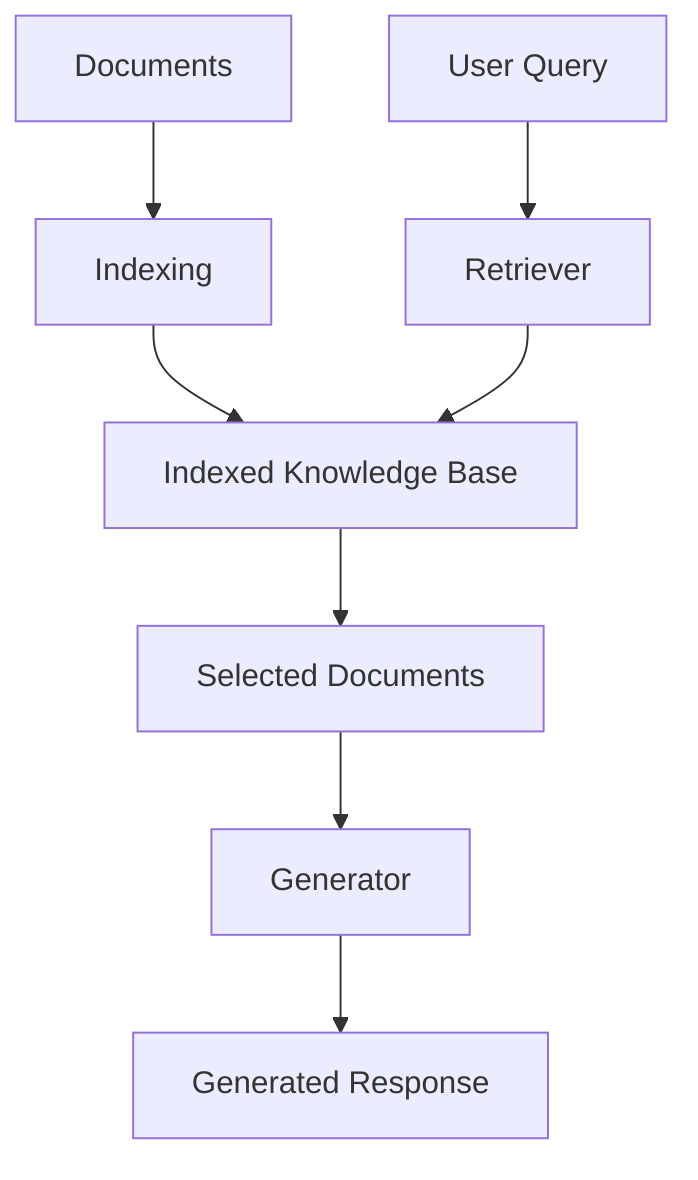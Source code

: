 flowchart TD
    A[Documents] --> B[Indexing]
    B --> C[Indexed Knowledge Base]
    D[User Query] --> E[Retriever]
    E --> C
    C --> F[Selected Documents]
    F --> G[Generator]
    G --> H[Generated Response]